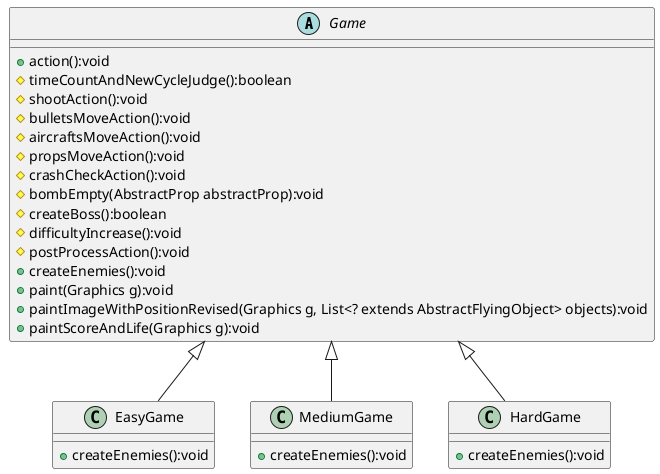 @startuml
'https://plantuml.com/class-diagram

abstract class Game
class EasyGame
class MediumGame
class HardGame

Game <|-- EasyGame
Game <|-- MediumGame
Game <|-- HardGame


abstract class Game {
+ action():void
# timeCountAndNewCycleJudge():boolean
# shootAction():void
# bulletsMoveAction():void
# aircraftsMoveAction():void
# propsMoveAction():void
# crashCheckAction():void
# bombEmpty(AbstractProp abstractProp):void
# createBoss():boolean
# difficultyIncrease():void
# postProcessAction():void
+ createEnemies():void
+ paint(Graphics g):void
+paintImageWithPositionRevised(Graphics g, List<? extends AbstractFlyingObject> objects):void
+paintScoreAndLife(Graphics g):void
}

class EasyGame{
+createEnemies():void
}
class MediumGame{
+createEnemies():void
}
class HardGame{
+createEnemies():void
}

@enduml